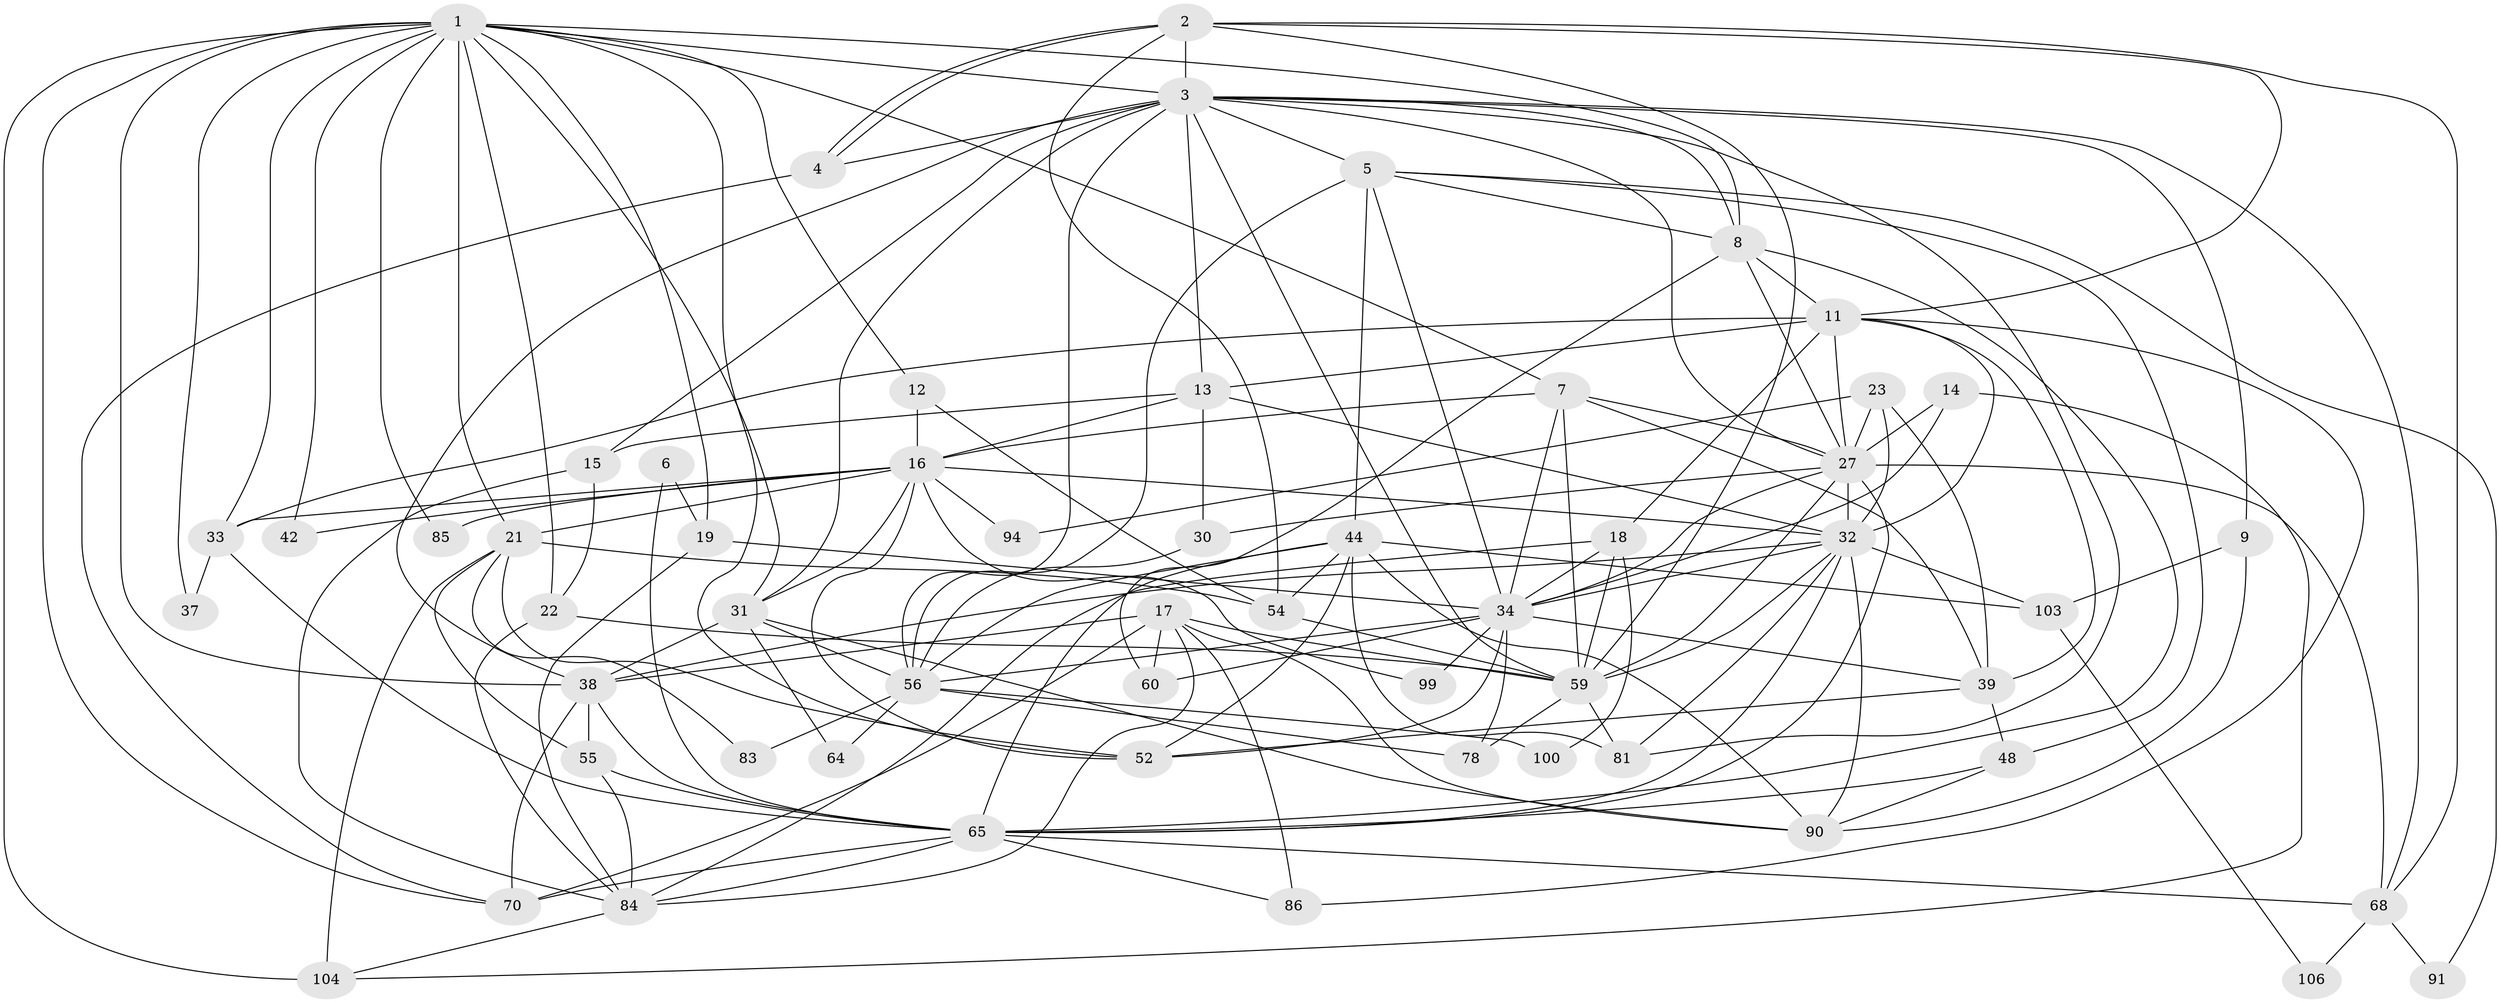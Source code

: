 // original degree distribution, {7: 0.06086956521739131, 4: 0.25217391304347825, 2: 0.1391304347826087, 3: 0.28695652173913044, 5: 0.1565217391304348, 6: 0.09565217391304348, 8: 0.008695652173913044}
// Generated by graph-tools (version 1.1) at 2025/18/03/04/25 18:18:51]
// undirected, 57 vertices, 164 edges
graph export_dot {
graph [start="1"]
  node [color=gray90,style=filled];
  1 [super="+24+10"];
  2;
  3 [super="+53"];
  4;
  5 [super="+115+47"];
  6;
  7 [super="+67"];
  8 [super="+98"];
  9 [super="+20"];
  11 [super="+45"];
  12;
  13 [super="+76"];
  14;
  15 [super="+28"];
  16 [super="+87+25"];
  17 [super="+26"];
  18;
  19 [super="+40"];
  21 [super="+51+50"];
  22;
  23;
  27 [super="+41"];
  30;
  31 [super="+79"];
  32 [super="+93+35"];
  33 [super="+96+49"];
  34 [super="+36+88+75"];
  37;
  38 [super="+72"];
  39 [super="+43"];
  42;
  44 [super="+58+74+46"];
  48 [super="+73"];
  52;
  54;
  55;
  56 [super="+101"];
  59 [super="+61"];
  60;
  64;
  65 [super="+82"];
  68 [super="+114"];
  70;
  78;
  81;
  83;
  84;
  85;
  86;
  90 [super="+97"];
  91;
  94;
  99;
  100;
  103;
  104;
  106;
  1 -- 70;
  1 -- 37;
  1 -- 38;
  1 -- 7;
  1 -- 3;
  1 -- 31;
  1 -- 33 [weight=2];
  1 -- 19;
  1 -- 8;
  1 -- 104;
  1 -- 42;
  1 -- 12;
  1 -- 52;
  1 -- 85;
  1 -- 22;
  1 -- 21;
  2 -- 4;
  2 -- 4;
  2 -- 54;
  2 -- 68;
  2 -- 3;
  2 -- 11;
  2 -- 59;
  3 -- 9;
  3 -- 81;
  3 -- 68;
  3 -- 5;
  3 -- 4;
  3 -- 38 [weight=2];
  3 -- 8;
  3 -- 13;
  3 -- 15;
  3 -- 59;
  3 -- 31;
  3 -- 56;
  3 -- 27;
  4 -- 70;
  5 -- 91;
  5 -- 56 [weight=2];
  5 -- 34;
  5 -- 44 [weight=2];
  5 -- 48;
  5 -- 8;
  6 -- 65;
  6 -- 19;
  7 -- 34;
  7 -- 27;
  7 -- 39;
  7 -- 16;
  7 -- 59 [weight=2];
  8 -- 11;
  8 -- 27;
  8 -- 60;
  8 -- 65;
  9 -- 90;
  9 -- 103;
  11 -- 32;
  11 -- 33;
  11 -- 18;
  11 -- 86;
  11 -- 39;
  11 -- 13;
  11 -- 27;
  12 -- 54;
  12 -- 16;
  13 -- 32;
  13 -- 15;
  13 -- 16;
  13 -- 30;
  14 -- 104;
  14 -- 34;
  14 -- 27;
  15 -- 84;
  15 -- 22;
  16 -- 42;
  16 -- 52;
  16 -- 33;
  16 -- 99;
  16 -- 21;
  16 -- 85;
  16 -- 94;
  16 -- 31;
  16 -- 32;
  17 -- 38;
  17 -- 90;
  17 -- 84;
  17 -- 70 [weight=2];
  17 -- 86;
  17 -- 59;
  17 -- 60;
  18 -- 84;
  18 -- 100;
  18 -- 34;
  18 -- 59;
  19 -- 84;
  19 -- 34;
  21 -- 104;
  21 -- 83;
  21 -- 52;
  21 -- 54;
  21 -- 55;
  22 -- 84;
  22 -- 59;
  23 -- 39;
  23 -- 94;
  23 -- 32;
  23 -- 27;
  27 -- 59;
  27 -- 32;
  27 -- 65;
  27 -- 34;
  27 -- 68 [weight=2];
  27 -- 30;
  30 -- 56;
  31 -- 56;
  31 -- 64;
  31 -- 38;
  31 -- 90;
  32 -- 81;
  32 -- 34;
  32 -- 38;
  32 -- 103;
  32 -- 59 [weight=2];
  32 -- 90;
  32 -- 65;
  33 -- 37;
  33 -- 65;
  34 -- 39;
  34 -- 99;
  34 -- 78;
  34 -- 56;
  34 -- 60;
  34 -- 52;
  38 -- 55;
  38 -- 70;
  38 -- 65;
  39 -- 48;
  39 -- 52;
  44 -- 90;
  44 -- 52;
  44 -- 65;
  44 -- 81;
  44 -- 54;
  44 -- 103;
  44 -- 56;
  48 -- 90;
  48 -- 65;
  54 -- 59;
  55 -- 84;
  55 -- 65;
  56 -- 100;
  56 -- 64;
  56 -- 78;
  56 -- 83;
  59 -- 78;
  59 -- 81;
  65 -- 86;
  65 -- 68;
  65 -- 70;
  65 -- 84;
  68 -- 106;
  68 -- 91;
  84 -- 104;
  103 -- 106;
}
